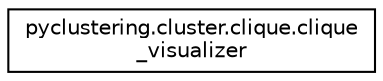 digraph "Graphical Class Hierarchy"
{
 // INTERACTIVE_SVG=YES
 // LATEX_PDF_SIZE
  edge [fontname="Helvetica",fontsize="10",labelfontname="Helvetica",labelfontsize="10"];
  node [fontname="Helvetica",fontsize="10",shape=record];
  rankdir="LR";
  Node0 [label="pyclustering.cluster.clique.clique\l_visualizer",height=0.2,width=0.4,color="black", fillcolor="white", style="filled",URL="$d5/d02/classpyclustering_1_1cluster_1_1clique_1_1clique__visualizer.html",tooltip="Visualizer of CLIQUE algorithm's results."];
}
